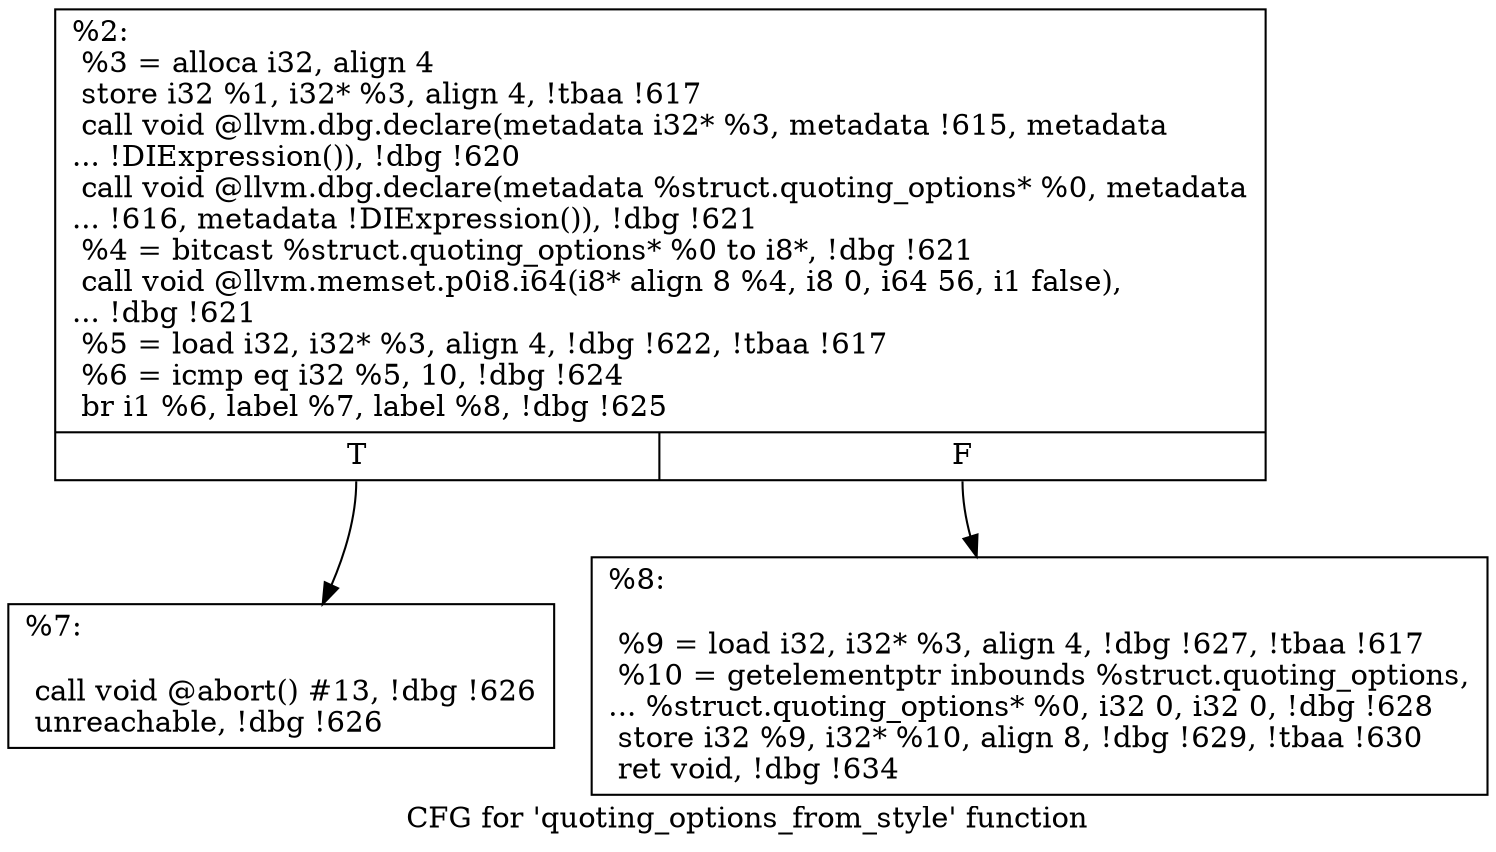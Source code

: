 digraph "CFG for 'quoting_options_from_style' function" {
	label="CFG for 'quoting_options_from_style' function";

	Node0x14aeb60 [shape=record,label="{%2:\l  %3 = alloca i32, align 4\l  store i32 %1, i32* %3, align 4, !tbaa !617\l  call void @llvm.dbg.declare(metadata i32* %3, metadata !615, metadata\l... !DIExpression()), !dbg !620\l  call void @llvm.dbg.declare(metadata %struct.quoting_options* %0, metadata\l... !616, metadata !DIExpression()), !dbg !621\l  %4 = bitcast %struct.quoting_options* %0 to i8*, !dbg !621\l  call void @llvm.memset.p0i8.i64(i8* align 8 %4, i8 0, i64 56, i1 false),\l... !dbg !621\l  %5 = load i32, i32* %3, align 4, !dbg !622, !tbaa !617\l  %6 = icmp eq i32 %5, 10, !dbg !624\l  br i1 %6, label %7, label %8, !dbg !625\l|{<s0>T|<s1>F}}"];
	Node0x14aeb60:s0 -> Node0x14afec0;
	Node0x14aeb60:s1 -> Node0x14aff10;
	Node0x14afec0 [shape=record,label="{%7:\l\l  call void @abort() #13, !dbg !626\l  unreachable, !dbg !626\l}"];
	Node0x14aff10 [shape=record,label="{%8:\l\l  %9 = load i32, i32* %3, align 4, !dbg !627, !tbaa !617\l  %10 = getelementptr inbounds %struct.quoting_options,\l... %struct.quoting_options* %0, i32 0, i32 0, !dbg !628\l  store i32 %9, i32* %10, align 8, !dbg !629, !tbaa !630\l  ret void, !dbg !634\l}"];
}
